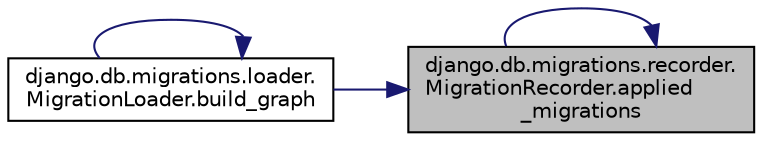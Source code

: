 digraph "django.db.migrations.recorder.MigrationRecorder.applied_migrations"
{
 // LATEX_PDF_SIZE
  edge [fontname="Helvetica",fontsize="10",labelfontname="Helvetica",labelfontsize="10"];
  node [fontname="Helvetica",fontsize="10",shape=record];
  rankdir="RL";
  Node1 [label="django.db.migrations.recorder.\lMigrationRecorder.applied\l_migrations",height=0.2,width=0.4,color="black", fillcolor="grey75", style="filled", fontcolor="black",tooltip=" "];
  Node1 -> Node1 [dir="back",color="midnightblue",fontsize="10",style="solid",fontname="Helvetica"];
  Node1 -> Node2 [dir="back",color="midnightblue",fontsize="10",style="solid",fontname="Helvetica"];
  Node2 [label="django.db.migrations.loader.\lMigrationLoader.build_graph",height=0.2,width=0.4,color="black", fillcolor="white", style="filled",URL="$db/d6c/classdjango_1_1db_1_1migrations_1_1loader_1_1_migration_loader.html#ad6f59aecf79d1c0c0950ee56ddd23aa6",tooltip=" "];
  Node2 -> Node2 [dir="back",color="midnightblue",fontsize="10",style="solid",fontname="Helvetica"];
}
